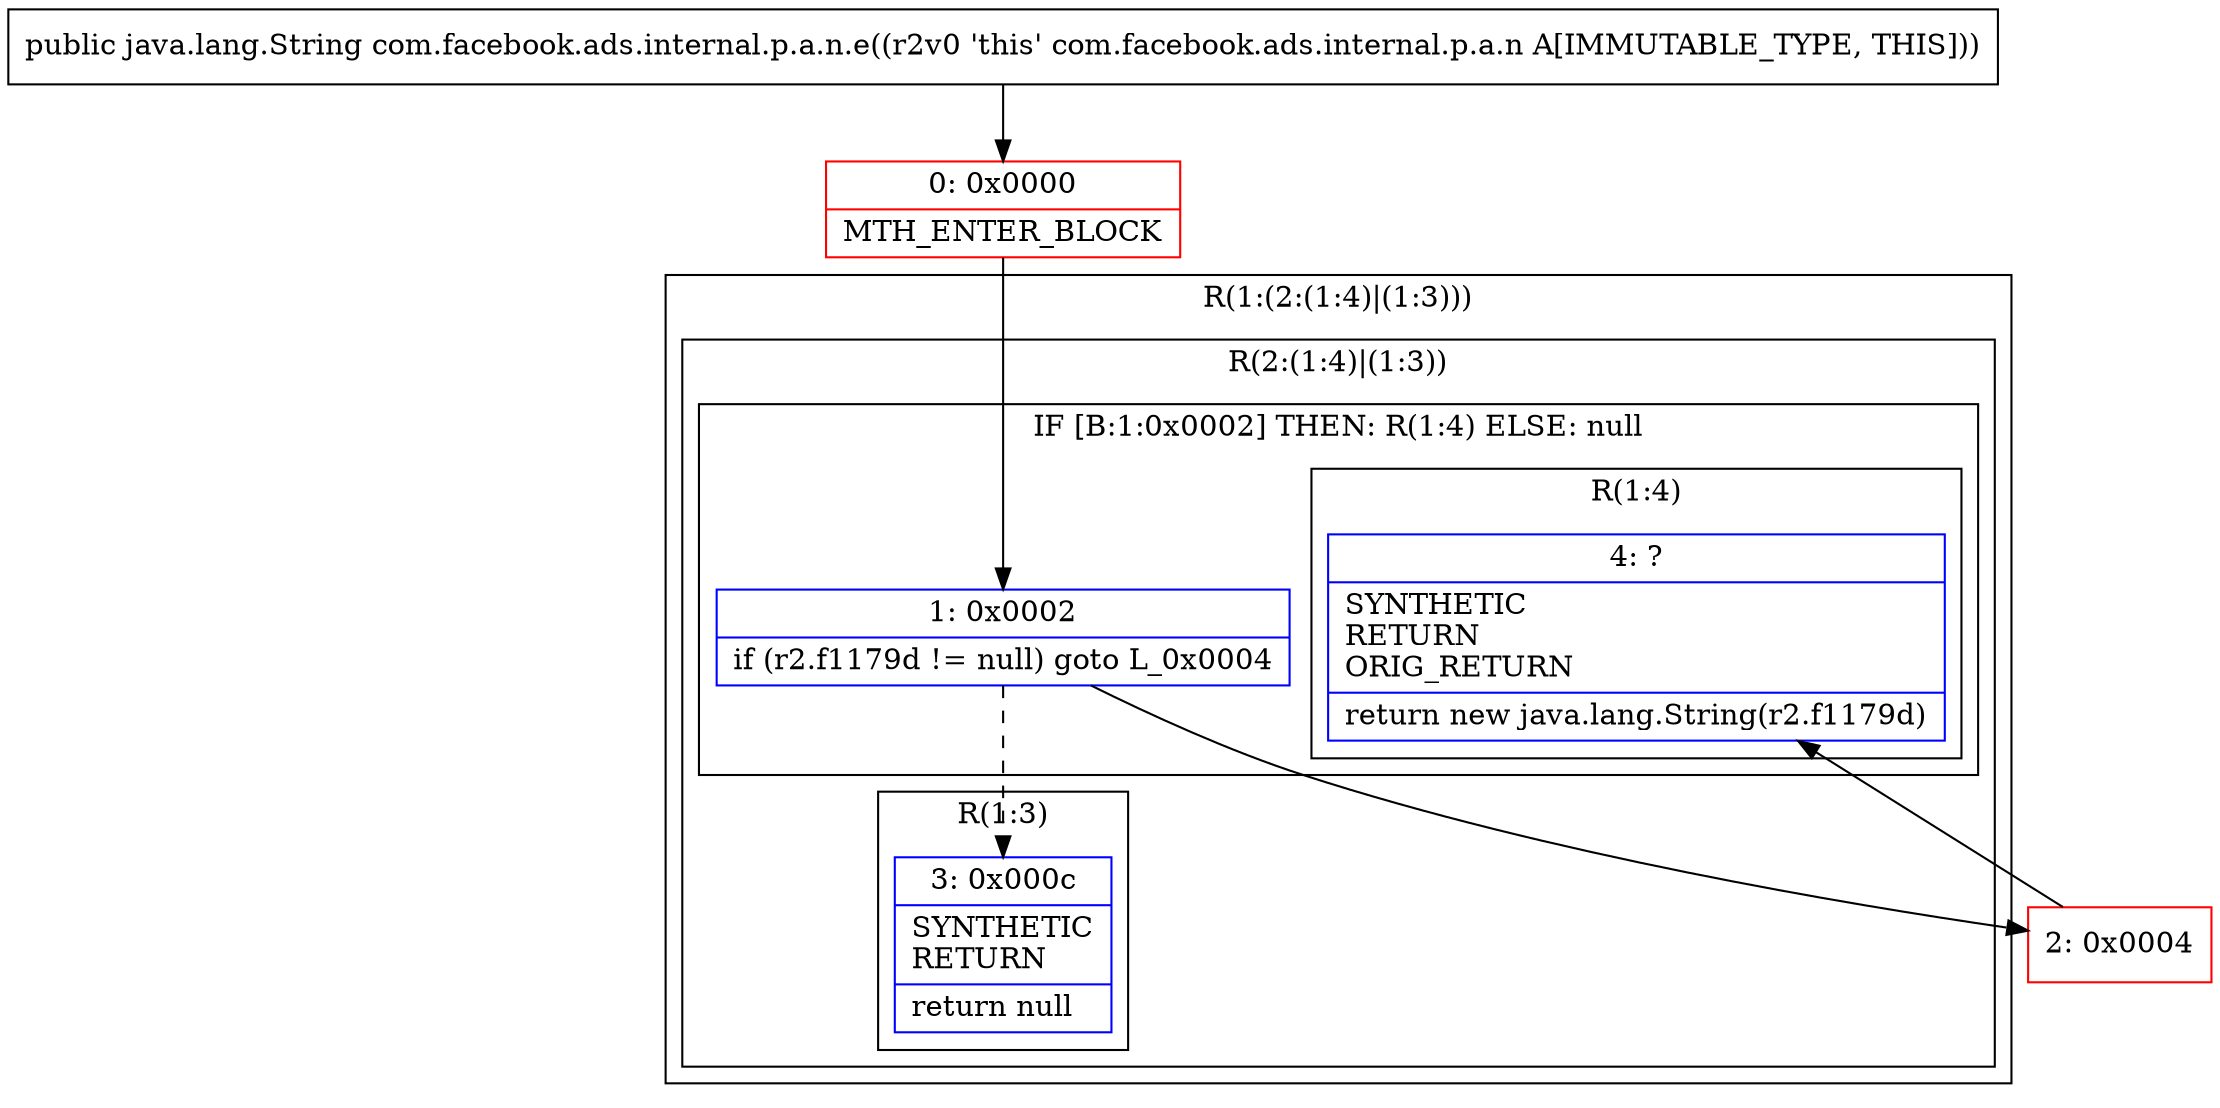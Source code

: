 digraph "CFG forcom.facebook.ads.internal.p.a.n.e()Ljava\/lang\/String;" {
subgraph cluster_Region_1303020217 {
label = "R(1:(2:(1:4)|(1:3)))";
node [shape=record,color=blue];
subgraph cluster_Region_402187800 {
label = "R(2:(1:4)|(1:3))";
node [shape=record,color=blue];
subgraph cluster_IfRegion_292196166 {
label = "IF [B:1:0x0002] THEN: R(1:4) ELSE: null";
node [shape=record,color=blue];
Node_1 [shape=record,label="{1\:\ 0x0002|if (r2.f1179d != null) goto L_0x0004\l}"];
subgraph cluster_Region_874665166 {
label = "R(1:4)";
node [shape=record,color=blue];
Node_4 [shape=record,label="{4\:\ ?|SYNTHETIC\lRETURN\lORIG_RETURN\l|return new java.lang.String(r2.f1179d)\l}"];
}
}
subgraph cluster_Region_763672505 {
label = "R(1:3)";
node [shape=record,color=blue];
Node_3 [shape=record,label="{3\:\ 0x000c|SYNTHETIC\lRETURN\l|return null\l}"];
}
}
}
Node_0 [shape=record,color=red,label="{0\:\ 0x0000|MTH_ENTER_BLOCK\l}"];
Node_2 [shape=record,color=red,label="{2\:\ 0x0004}"];
MethodNode[shape=record,label="{public java.lang.String com.facebook.ads.internal.p.a.n.e((r2v0 'this' com.facebook.ads.internal.p.a.n A[IMMUTABLE_TYPE, THIS])) }"];
MethodNode -> Node_0;
Node_1 -> Node_2;
Node_1 -> Node_3[style=dashed];
Node_0 -> Node_1;
Node_2 -> Node_4;
}

